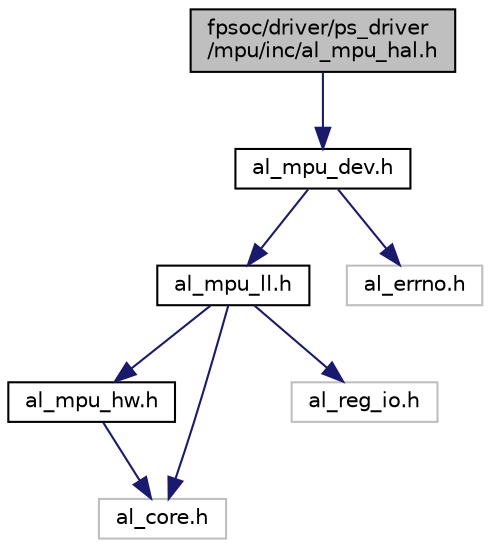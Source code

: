 digraph "fpsoc/driver/ps_driver/mpu/inc/al_mpu_hal.h"
{
  edge [fontname="Helvetica",fontsize="10",labelfontname="Helvetica",labelfontsize="10"];
  node [fontname="Helvetica",fontsize="10",shape=record];
  Node0 [label="fpsoc/driver/ps_driver\l/mpu/inc/al_mpu_hal.h",height=0.2,width=0.4,color="black", fillcolor="grey75", style="filled", fontcolor="black"];
  Node0 -> Node1 [color="midnightblue",fontsize="10",style="solid",fontname="Helvetica"];
  Node1 [label="al_mpu_dev.h",height=0.2,width=0.4,color="black", fillcolor="white", style="filled",URL="$al__mpu__dev_8h.html"];
  Node1 -> Node2 [color="midnightblue",fontsize="10",style="solid",fontname="Helvetica"];
  Node2 [label="al_mpu_ll.h",height=0.2,width=0.4,color="black", fillcolor="white", style="filled",URL="$al__mpu__ll_8h.html"];
  Node2 -> Node3 [color="midnightblue",fontsize="10",style="solid",fontname="Helvetica"];
  Node3 [label="al_mpu_hw.h",height=0.2,width=0.4,color="black", fillcolor="white", style="filled",URL="$al__mpu__hw_8h.html"];
  Node3 -> Node4 [color="midnightblue",fontsize="10",style="solid",fontname="Helvetica"];
  Node4 [label="al_core.h",height=0.2,width=0.4,color="grey75", fillcolor="white", style="filled"];
  Node2 -> Node5 [color="midnightblue",fontsize="10",style="solid",fontname="Helvetica"];
  Node5 [label="al_reg_io.h",height=0.2,width=0.4,color="grey75", fillcolor="white", style="filled"];
  Node2 -> Node4 [color="midnightblue",fontsize="10",style="solid",fontname="Helvetica"];
  Node1 -> Node6 [color="midnightblue",fontsize="10",style="solid",fontname="Helvetica"];
  Node6 [label="al_errno.h",height=0.2,width=0.4,color="grey75", fillcolor="white", style="filled"];
}
